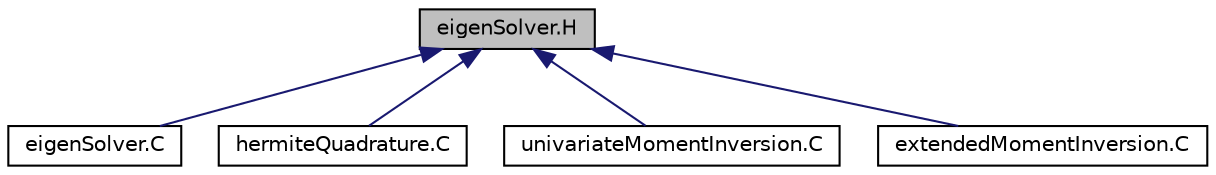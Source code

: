 digraph "eigenSolver.H"
{
  bgcolor="transparent";
  edge [fontname="Helvetica",fontsize="10",labelfontname="Helvetica",labelfontsize="10"];
  node [fontname="Helvetica",fontsize="10",shape=record];
  Node4 [label="eigenSolver.H",height=0.2,width=0.4,color="black", fillcolor="grey75", style="filled", fontcolor="black"];
  Node4 -> Node5 [dir="back",color="midnightblue",fontsize="10",style="solid",fontname="Helvetica"];
  Node5 [label="eigenSolver.C",height=0.2,width=0.4,color="black",URL="$a00002.html"];
  Node4 -> Node6 [dir="back",color="midnightblue",fontsize="10",style="solid",fontname="Helvetica"];
  Node6 [label="hermiteQuadrature.C",height=0.2,width=0.4,color="black",URL="$a00059.html"];
  Node4 -> Node7 [dir="back",color="midnightblue",fontsize="10",style="solid",fontname="Helvetica"];
  Node7 [label="univariateMomentInversion.C",height=0.2,width=0.4,color="black",URL="$a00269.html"];
  Node4 -> Node8 [dir="back",color="midnightblue",fontsize="10",style="solid",fontname="Helvetica"];
  Node8 [label="extendedMomentInversion.C",height=0.2,width=0.4,color="black",URL="$a00284.html"];
}
